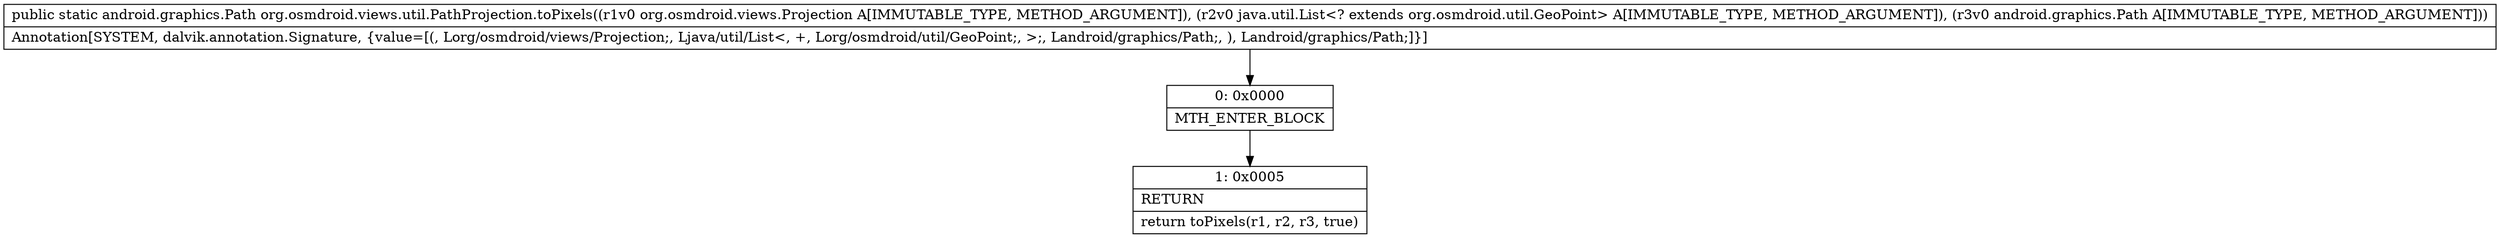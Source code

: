 digraph "CFG fororg.osmdroid.views.util.PathProjection.toPixels(Lorg\/osmdroid\/views\/Projection;Ljava\/util\/List;Landroid\/graphics\/Path;)Landroid\/graphics\/Path;" {
Node_0 [shape=record,label="{0\:\ 0x0000|MTH_ENTER_BLOCK\l}"];
Node_1 [shape=record,label="{1\:\ 0x0005|RETURN\l|return toPixels(r1, r2, r3, true)\l}"];
MethodNode[shape=record,label="{public static android.graphics.Path org.osmdroid.views.util.PathProjection.toPixels((r1v0 org.osmdroid.views.Projection A[IMMUTABLE_TYPE, METHOD_ARGUMENT]), (r2v0 java.util.List\<? extends org.osmdroid.util.GeoPoint\> A[IMMUTABLE_TYPE, METHOD_ARGUMENT]), (r3v0 android.graphics.Path A[IMMUTABLE_TYPE, METHOD_ARGUMENT]))  | Annotation[SYSTEM, dalvik.annotation.Signature, \{value=[(, Lorg\/osmdroid\/views\/Projection;, Ljava\/util\/List\<, +, Lorg\/osmdroid\/util\/GeoPoint;, \>;, Landroid\/graphics\/Path;, ), Landroid\/graphics\/Path;]\}]\l}"];
MethodNode -> Node_0;
Node_0 -> Node_1;
}


